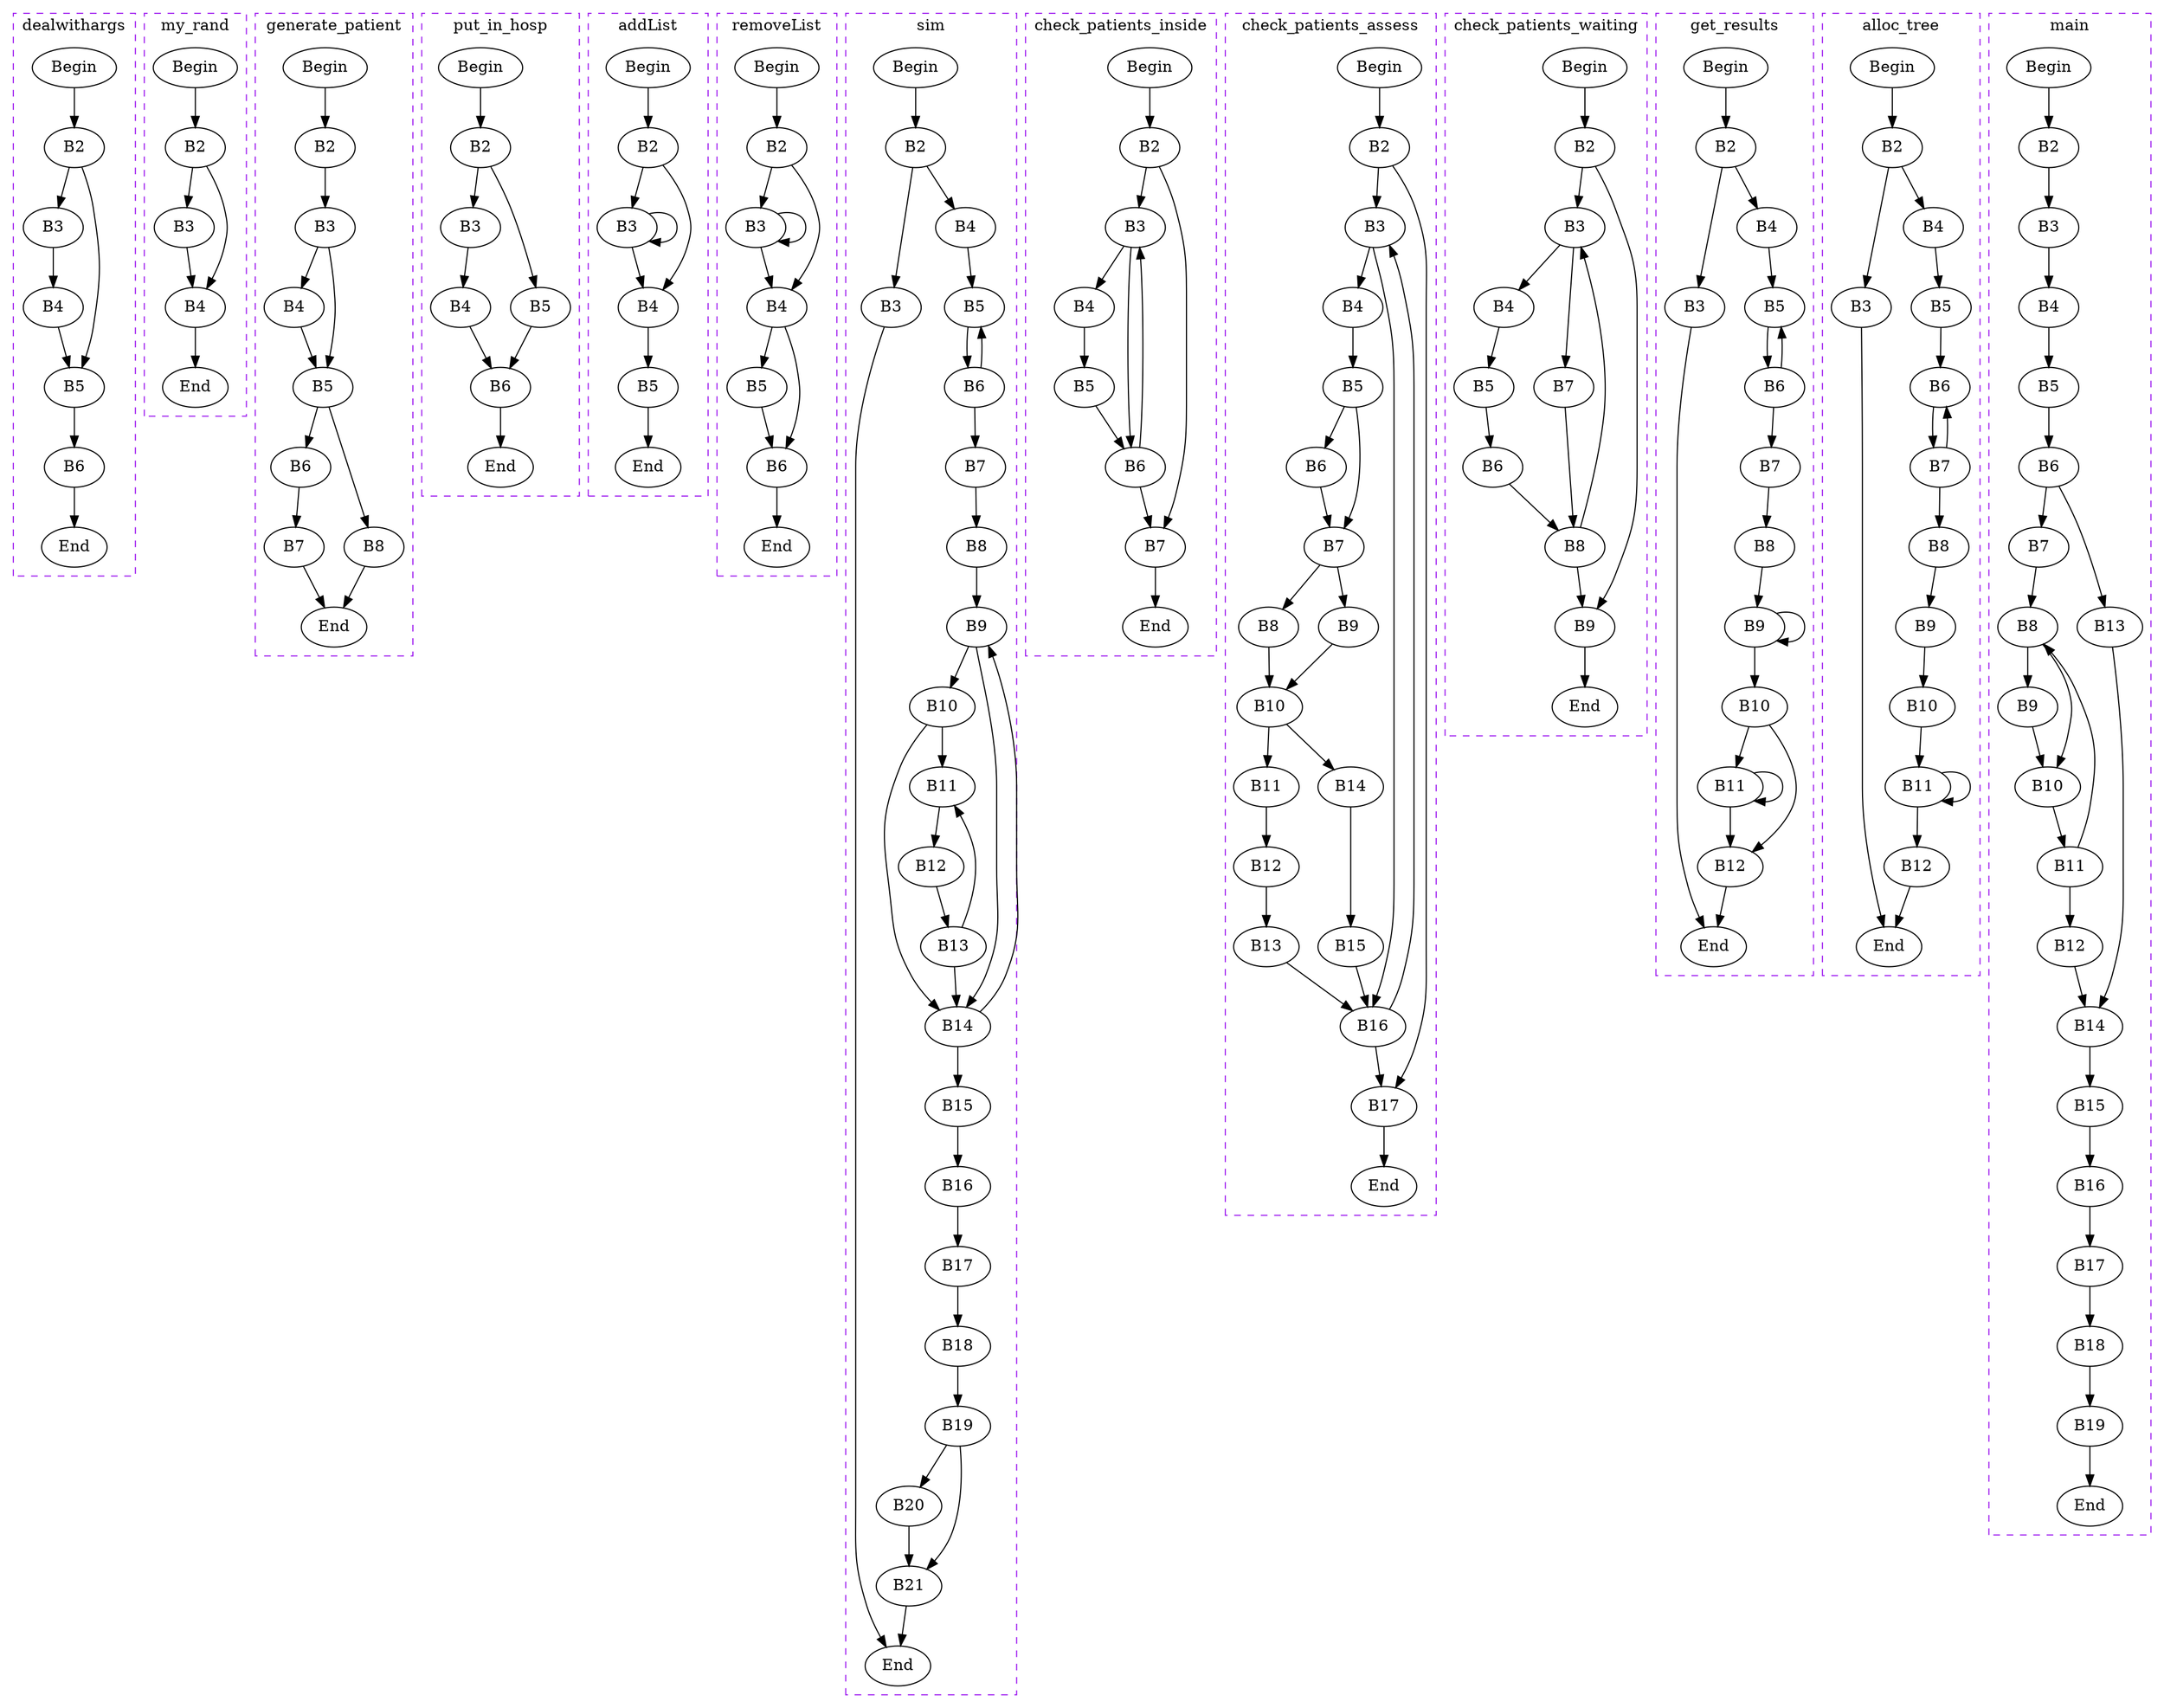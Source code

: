digraph G{
subgraph cluster_0{
	label = "dealwithargs"	style = "dashed";
	color = purple;
	Node0 [label = "Begin"];
	Node0 -> {Node2 }
	Node1 [label = "End"];
	Node1 -> {}
	Node2 [label = "B2"];
	Node2 -> {Node3 Node5 }
	Node3 [label = "B3"];
	Node3 -> {Node4 }
	Node4 [label = "B4"];
	Node4 -> {Node5 }
	Node5 [label = "B5"];
	Node5 -> {Node6 }
	Node6 [label = "B6"];
	Node6 -> {Node1 }
 }
subgraph cluster_1{
	label = "my_rand"	style = "dashed";
	color = purple;
	Node7 [label = "Begin"];
	Node7 -> {Node9 }
	Node8 [label = "End"];
	Node8 -> {}
	Node9 [label = "B2"];
	Node9 -> {Node10 Node11 }
	Node10 [label = "B3"];
	Node10 -> {Node11 }
	Node11 [label = "B4"];
	Node11 -> {Node8 }
 }
subgraph cluster_2{
	label = "generate_patient"	style = "dashed";
	color = purple;
	Node12 [label = "Begin"];
	Node12 -> {Node14 }
	Node13 [label = "End"];
	Node13 -> {}
	Node14 [label = "B2"];
	Node14 -> {Node15 }
	Node15 [label = "B3"];
	Node15 -> {Node16 Node17 }
	Node16 [label = "B4"];
	Node16 -> {Node17 }
	Node17 [label = "B5"];
	Node17 -> {Node18 Node20 }
	Node18 [label = "B6"];
	Node18 -> {Node19 }
	Node19 [label = "B7"];
	Node19 -> {Node13 }
	Node20 [label = "B8"];
	Node20 -> {Node13 }
 }
subgraph cluster_3{
	label = "put_in_hosp"	style = "dashed";
	color = purple;
	Node21 [label = "Begin"];
	Node21 -> {Node23 }
	Node22 [label = "End"];
	Node22 -> {}
	Node23 [label = "B2"];
	Node23 -> {Node24 Node26 }
	Node24 [label = "B3"];
	Node24 -> {Node25 }
	Node25 [label = "B4"];
	Node25 -> {Node27 }
	Node26 [label = "B5"];
	Node26 -> {Node27 }
	Node27 [label = "B6"];
	Node27 -> {Node22 }
 }
subgraph cluster_4{
	label = "addList"	style = "dashed";
	color = purple;
	Node28 [label = "Begin"];
	Node28 -> {Node30 }
	Node29 [label = "End"];
	Node29 -> {}
	Node30 [label = "B2"];
	Node30 -> {Node31 Node32 }
	Node31 [label = "B3"];
	Node31 -> {Node32 Node31 }
	Node32 [label = "B4"];
	Node32 -> {Node33 }
	Node33 [label = "B5"];
	Node33 -> {Node29 }
 }
subgraph cluster_5{
	label = "removeList"	style = "dashed";
	color = purple;
	Node34 [label = "Begin"];
	Node34 -> {Node36 }
	Node35 [label = "End"];
	Node35 -> {}
	Node36 [label = "B2"];
	Node36 -> {Node37 Node38 }
	Node37 [label = "B3"];
	Node37 -> {Node38 Node37 }
	Node38 [label = "B4"];
	Node38 -> {Node39 Node40 }
	Node39 [label = "B5"];
	Node39 -> {Node40 }
	Node40 [label = "B6"];
	Node40 -> {Node35 }
 }
subgraph cluster_6{
	label = "sim"	style = "dashed";
	color = purple;
	Node41 [label = "Begin"];
	Node41 -> {Node43 }
	Node42 [label = "End"];
	Node42 -> {}
	Node43 [label = "B2"];
	Node43 -> {Node44 Node45 }
	Node44 [label = "B3"];
	Node44 -> {Node42 }
	Node45 [label = "B4"];
	Node45 -> {Node46 }
	Node46 [label = "B5"];
	Node46 -> {Node47 }
	Node47 [label = "B6"];
	Node47 -> {Node48 Node46 }
	Node48 [label = "B7"];
	Node48 -> {Node49 }
	Node49 [label = "B8"];
	Node49 -> {Node50 }
	Node50 [label = "B9"];
	Node50 -> {Node51 Node55 }
	Node51 [label = "B10"];
	Node51 -> {Node52 Node55 }
	Node52 [label = "B11"];
	Node52 -> {Node53 }
	Node53 [label = "B12"];
	Node53 -> {Node54 }
	Node54 [label = "B13"];
	Node54 -> {Node55 Node52 }
	Node55 [label = "B14"];
	Node55 -> {Node56 Node50 }
	Node56 [label = "B15"];
	Node56 -> {Node57 }
	Node57 [label = "B16"];
	Node57 -> {Node58 }
	Node58 [label = "B17"];
	Node58 -> {Node59 }
	Node59 [label = "B18"];
	Node59 -> {Node60 }
	Node60 [label = "B19"];
	Node60 -> {Node61 Node62 }
	Node61 [label = "B20"];
	Node61 -> {Node62 }
	Node62 [label = "B21"];
	Node62 -> {Node42 }
 }
subgraph cluster_7{
	label = "check_patients_inside"	style = "dashed";
	color = purple;
	Node63 [label = "Begin"];
	Node63 -> {Node65 }
	Node64 [label = "End"];
	Node64 -> {}
	Node65 [label = "B2"];
	Node65 -> {Node66 Node70 }
	Node66 [label = "B3"];
	Node66 -> {Node67 Node69 }
	Node67 [label = "B4"];
	Node67 -> {Node68 }
	Node68 [label = "B5"];
	Node68 -> {Node69 }
	Node69 [label = "B6"];
	Node69 -> {Node70 Node66 }
	Node70 [label = "B7"];
	Node70 -> {Node64 }
 }
subgraph cluster_8{
	label = "check_patients_assess"	style = "dashed";
	color = purple;
	Node71 [label = "Begin"];
	Node71 -> {Node73 }
	Node72 [label = "End"];
	Node72 -> {}
	Node73 [label = "B2"];
	Node73 -> {Node74 Node88 }
	Node74 [label = "B3"];
	Node74 -> {Node75 Node87 }
	Node75 [label = "B4"];
	Node75 -> {Node76 }
	Node76 [label = "B5"];
	Node76 -> {Node77 Node78 }
	Node77 [label = "B6"];
	Node77 -> {Node78 }
	Node78 [label = "B7"];
	Node78 -> {Node79 Node80 }
	Node79 [label = "B8"];
	Node79 -> {Node81 }
	Node80 [label = "B9"];
	Node80 -> {Node81 }
	Node81 [label = "B10"];
	Node81 -> {Node82 Node85 }
	Node82 [label = "B11"];
	Node82 -> {Node83 }
	Node83 [label = "B12"];
	Node83 -> {Node84 }
	Node84 [label = "B13"];
	Node84 -> {Node87 }
	Node85 [label = "B14"];
	Node85 -> {Node86 }
	Node86 [label = "B15"];
	Node86 -> {Node87 }
	Node87 [label = "B16"];
	Node87 -> {Node88 Node74 }
	Node88 [label = "B17"];
	Node88 -> {Node72 }
 }
subgraph cluster_9{
	label = "check_patients_waiting"	style = "dashed";
	color = purple;
	Node89 [label = "Begin"];
	Node89 -> {Node91 }
	Node90 [label = "End"];
	Node90 -> {}
	Node91 [label = "B2"];
	Node91 -> {Node92 Node98 }
	Node92 [label = "B3"];
	Node92 -> {Node93 Node96 }
	Node93 [label = "B4"];
	Node93 -> {Node94 }
	Node94 [label = "B5"];
	Node94 -> {Node95 }
	Node95 [label = "B6"];
	Node95 -> {Node97 }
	Node96 [label = "B7"];
	Node96 -> {Node97 }
	Node97 [label = "B8"];
	Node97 -> {Node98 Node92 }
	Node98 [label = "B9"];
	Node98 -> {Node90 }
 }
subgraph cluster_10{
	label = "get_results"	style = "dashed";
	color = purple;
	Node99 [label = "Begin"];
	Node99 -> {Node101 }
	Node100 [label = "End"];
	Node100 -> {}
	Node101 [label = "B2"];
	Node101 -> {Node102 Node103 }
	Node102 [label = "B3"];
	Node102 -> {Node100 }
	Node103 [label = "B4"];
	Node103 -> {Node104 }
	Node104 [label = "B5"];
	Node104 -> {Node105 }
	Node105 [label = "B6"];
	Node105 -> {Node106 Node104 }
	Node106 [label = "B7"];
	Node106 -> {Node107 }
	Node107 [label = "B8"];
	Node107 -> {Node108 }
	Node108 [label = "B9"];
	Node108 -> {Node109 Node108 }
	Node109 [label = "B10"];
	Node109 -> {Node110 Node111 }
	Node110 [label = "B11"];
	Node110 -> {Node111 Node110 }
	Node111 [label = "B12"];
	Node111 -> {Node100 }
 }
subgraph cluster_11{
	label = "alloc_tree"	style = "dashed";
	color = purple;
	Node112 [label = "Begin"];
	Node112 -> {Node114 }
	Node113 [label = "End"];
	Node113 -> {}
	Node114 [label = "B2"];
	Node114 -> {Node115 Node116 }
	Node115 [label = "B3"];
	Node115 -> {Node113 }
	Node116 [label = "B4"];
	Node116 -> {Node117 }
	Node117 [label = "B5"];
	Node117 -> {Node118 }
	Node118 [label = "B6"];
	Node118 -> {Node119 }
	Node119 [label = "B7"];
	Node119 -> {Node120 Node118 }
	Node120 [label = "B8"];
	Node120 -> {Node121 }
	Node121 [label = "B9"];
	Node121 -> {Node122 }
	Node122 [label = "B10"];
	Node122 -> {Node123 }
	Node123 [label = "B11"];
	Node123 -> {Node124 Node123 }
	Node124 [label = "B12"];
	Node124 -> {Node113 }
 }
subgraph cluster_12{
	label = "main"	style = "dashed";
	color = purple;
	Node125 [label = "Begin"];
	Node125 -> {Node127 }
	Node126 [label = "End"];
	Node126 -> {}
	Node127 [label = "B2"];
	Node127 -> {Node128 }
	Node128 [label = "B3"];
	Node128 -> {Node129 }
	Node129 [label = "B4"];
	Node129 -> {Node130 }
	Node130 [label = "B5"];
	Node130 -> {Node131 }
	Node131 [label = "B6"];
	Node131 -> {Node132 Node138 }
	Node132 [label = "B7"];
	Node132 -> {Node133 }
	Node133 [label = "B8"];
	Node133 -> {Node134 Node135 }
	Node134 [label = "B9"];
	Node134 -> {Node135 }
	Node135 [label = "B10"];
	Node135 -> {Node136 }
	Node136 [label = "B11"];
	Node136 -> {Node137 Node133 }
	Node137 [label = "B12"];
	Node137 -> {Node139 }
	Node138 [label = "B13"];
	Node138 -> {Node139 }
	Node139 [label = "B14"];
	Node139 -> {Node140 }
	Node140 [label = "B15"];
	Node140 -> {Node141 }
	Node141 [label = "B16"];
	Node141 -> {Node142 }
	Node142 [label = "B17"];
	Node142 -> {Node143 }
	Node143 [label = "B18"];
	Node143 -> {Node144 }
	Node144 [label = "B19"];
	Node144 -> {Node126 }
 }
}
